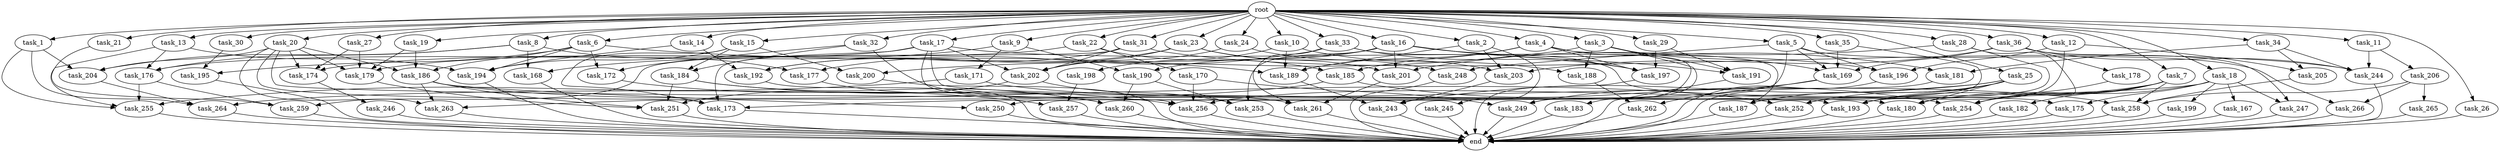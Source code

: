digraph G {
  root [size="0.000000"];
  task_1 [size="1024.000000"];
  task_2 [size="1024.000000"];
  task_3 [size="1024.000000"];
  task_4 [size="1024.000000"];
  task_5 [size="1024.000000"];
  task_6 [size="1024.000000"];
  task_7 [size="1024.000000"];
  task_8 [size="1024.000000"];
  task_9 [size="1024.000000"];
  task_10 [size="1024.000000"];
  task_11 [size="1024.000000"];
  task_12 [size="1024.000000"];
  task_13 [size="1024.000000"];
  task_14 [size="1024.000000"];
  task_15 [size="1024.000000"];
  task_16 [size="1024.000000"];
  task_17 [size="1024.000000"];
  task_18 [size="1024.000000"];
  task_19 [size="1024.000000"];
  task_20 [size="1024.000000"];
  task_21 [size="1024.000000"];
  task_22 [size="1024.000000"];
  task_23 [size="1024.000000"];
  task_24 [size="1024.000000"];
  task_25 [size="1024.000000"];
  task_26 [size="1024.000000"];
  task_27 [size="1024.000000"];
  task_28 [size="1024.000000"];
  task_29 [size="1024.000000"];
  task_30 [size="1024.000000"];
  task_31 [size="1024.000000"];
  task_32 [size="1024.000000"];
  task_33 [size="1024.000000"];
  task_34 [size="1024.000000"];
  task_35 [size="1024.000000"];
  task_36 [size="1024.000000"];
  task_167 [size="137438953472.000000"];
  task_168 [size="1005022347264.000000"];
  task_169 [size="2027224563712.000000"];
  task_170 [size="77309411328.000000"];
  task_171 [size="309237645312.000000"];
  task_172 [size="455266533376.000000"];
  task_173 [size="558345748480.000000"];
  task_174 [size="704374636544.000000"];
  task_175 [size="558345748480.000000"];
  task_176 [size="1554778161152.000000"];
  task_177 [size="1116691496960.000000"];
  task_178 [size="420906795008.000000"];
  task_179 [size="1314259992576.000000"];
  task_180 [size="996432412672.000000"];
  task_181 [size="687194767360.000000"];
  task_182 [size="420906795008.000000"];
  task_183 [size="214748364800.000000"];
  task_184 [size="455266533376.000000"];
  task_185 [size="386547056640.000000"];
  task_186 [size="249108103168.000000"];
  task_187 [size="1554778161152.000000"];
  task_188 [size="292057776128.000000"];
  task_189 [size="635655159808.000000"];
  task_190 [size="858993459200.000000"];
  task_191 [size="1460288880640.000000"];
  task_192 [size="429496729600.000000"];
  task_193 [size="1185410973696.000000"];
  task_194 [size="833223655424.000000"];
  task_195 [size="68719476736.000000"];
  task_196 [size="1142461300736.000000"];
  task_197 [size="1975684956160.000000"];
  task_198 [size="77309411328.000000"];
  task_199 [size="137438953472.000000"];
  task_200 [size="249108103168.000000"];
  task_201 [size="1108101562368.000000"];
  task_202 [size="1219770712064.000000"];
  task_203 [size="1331439861760.000000"];
  task_204 [size="807453851648.000000"];
  task_205 [size="274877906944.000000"];
  task_206 [size="34359738368.000000"];
  task_243 [size="721554505728.000000"];
  task_244 [size="670014898176.000000"];
  task_245 [size="214748364800.000000"];
  task_246 [size="137438953472.000000"];
  task_247 [size="558345748480.000000"];
  task_248 [size="833223655424.000000"];
  task_249 [size="558345748480.000000"];
  task_250 [size="730144440320.000000"];
  task_251 [size="695784701952.000000"];
  task_252 [size="1005022347264.000000"];
  task_253 [size="1133871366144.000000"];
  task_254 [size="1468878815232.000000"];
  task_255 [size="876173328384.000000"];
  task_256 [size="1022202216448.000000"];
  task_257 [size="584115552256.000000"];
  task_258 [size="1022202216448.000000"];
  task_259 [size="987842478080.000000"];
  task_260 [size="1486058684416.000000"];
  task_261 [size="876173328384.000000"];
  task_262 [size="171798691840.000000"];
  task_263 [size="188978561024.000000"];
  task_264 [size="661424963584.000000"];
  task_265 [size="309237645312.000000"];
  task_266 [size="1005022347264.000000"];
  end [size="0.000000"];

  root -> task_1 [size="1.000000"];
  root -> task_2 [size="1.000000"];
  root -> task_3 [size="1.000000"];
  root -> task_4 [size="1.000000"];
  root -> task_5 [size="1.000000"];
  root -> task_6 [size="1.000000"];
  root -> task_7 [size="1.000000"];
  root -> task_8 [size="1.000000"];
  root -> task_9 [size="1.000000"];
  root -> task_10 [size="1.000000"];
  root -> task_11 [size="1.000000"];
  root -> task_12 [size="1.000000"];
  root -> task_13 [size="1.000000"];
  root -> task_14 [size="1.000000"];
  root -> task_15 [size="1.000000"];
  root -> task_16 [size="1.000000"];
  root -> task_17 [size="1.000000"];
  root -> task_18 [size="1.000000"];
  root -> task_19 [size="1.000000"];
  root -> task_20 [size="1.000000"];
  root -> task_21 [size="1.000000"];
  root -> task_22 [size="1.000000"];
  root -> task_23 [size="1.000000"];
  root -> task_24 [size="1.000000"];
  root -> task_25 [size="1.000000"];
  root -> task_26 [size="1.000000"];
  root -> task_27 [size="1.000000"];
  root -> task_28 [size="1.000000"];
  root -> task_29 [size="1.000000"];
  root -> task_30 [size="1.000000"];
  root -> task_31 [size="1.000000"];
  root -> task_32 [size="1.000000"];
  root -> task_33 [size="1.000000"];
  root -> task_34 [size="1.000000"];
  root -> task_35 [size="1.000000"];
  root -> task_36 [size="1.000000"];
  task_1 -> task_204 [size="33554432.000000"];
  task_1 -> task_255 [size="33554432.000000"];
  task_1 -> task_264 [size="33554432.000000"];
  task_2 -> task_189 [size="209715200.000000"];
  task_2 -> task_203 [size="209715200.000000"];
  task_2 -> task_245 [size="209715200.000000"];
  task_3 -> task_169 [size="209715200.000000"];
  task_3 -> task_183 [size="209715200.000000"];
  task_3 -> task_188 [size="209715200.000000"];
  task_3 -> task_191 [size="209715200.000000"];
  task_3 -> task_200 [size="209715200.000000"];
  task_4 -> task_185 [size="301989888.000000"];
  task_4 -> task_187 [size="301989888.000000"];
  task_4 -> task_189 [size="301989888.000000"];
  task_4 -> task_197 [size="301989888.000000"];
  task_4 -> task_249 [size="301989888.000000"];
  task_5 -> task_169 [size="679477248.000000"];
  task_5 -> task_196 [size="679477248.000000"];
  task_5 -> task_248 [size="679477248.000000"];
  task_5 -> task_250 [size="679477248.000000"];
  task_5 -> task_266 [size="679477248.000000"];
  task_6 -> task_172 [size="33554432.000000"];
  task_6 -> task_186 [size="33554432.000000"];
  task_6 -> task_189 [size="33554432.000000"];
  task_6 -> task_194 [size="33554432.000000"];
  task_6 -> task_195 [size="33554432.000000"];
  task_7 -> task_182 [size="411041792.000000"];
  task_7 -> task_193 [size="411041792.000000"];
  task_7 -> task_254 [size="411041792.000000"];
  task_7 -> task_256 [size="411041792.000000"];
  task_7 -> task_258 [size="411041792.000000"];
  task_8 -> task_168 [size="679477248.000000"];
  task_8 -> task_176 [size="679477248.000000"];
  task_8 -> task_177 [size="679477248.000000"];
  task_8 -> task_204 [size="679477248.000000"];
  task_9 -> task_168 [size="301989888.000000"];
  task_9 -> task_171 [size="301989888.000000"];
  task_9 -> task_190 [size="301989888.000000"];
  task_10 -> task_188 [size="75497472.000000"];
  task_10 -> task_189 [size="75497472.000000"];
  task_10 -> task_198 [size="75497472.000000"];
  task_11 -> task_206 [size="33554432.000000"];
  task_11 -> task_244 [size="33554432.000000"];
  task_12 -> task_193 [size="134217728.000000"];
  task_12 -> task_196 [size="134217728.000000"];
  task_12 -> task_205 [size="134217728.000000"];
  task_13 -> task_176 [size="536870912.000000"];
  task_13 -> task_194 [size="536870912.000000"];
  task_13 -> task_255 [size="536870912.000000"];
  task_14 -> task_192 [size="209715200.000000"];
  task_14 -> task_194 [size="209715200.000000"];
  task_15 -> task_173 [size="33554432.000000"];
  task_15 -> task_184 [size="33554432.000000"];
  task_15 -> task_194 [size="33554432.000000"];
  task_15 -> task_200 [size="33554432.000000"];
  task_16 -> task_179 [size="536870912.000000"];
  task_16 -> task_181 [size="536870912.000000"];
  task_16 -> task_190 [size="536870912.000000"];
  task_16 -> task_191 [size="536870912.000000"];
  task_16 -> task_197 [size="536870912.000000"];
  task_16 -> task_201 [size="536870912.000000"];
  task_16 -> task_253 [size="536870912.000000"];
  task_17 -> task_173 [size="301989888.000000"];
  task_17 -> task_176 [size="301989888.000000"];
  task_17 -> task_180 [size="301989888.000000"];
  task_17 -> task_196 [size="301989888.000000"];
  task_17 -> task_202 [size="301989888.000000"];
  task_17 -> task_256 [size="301989888.000000"];
  task_18 -> task_167 [size="134217728.000000"];
  task_18 -> task_173 [size="134217728.000000"];
  task_18 -> task_175 [size="134217728.000000"];
  task_18 -> task_180 [size="134217728.000000"];
  task_18 -> task_199 [size="134217728.000000"];
  task_18 -> task_247 [size="134217728.000000"];
  task_19 -> task_179 [size="134217728.000000"];
  task_19 -> task_186 [size="134217728.000000"];
  task_20 -> task_173 [size="75497472.000000"];
  task_20 -> task_174 [size="75497472.000000"];
  task_20 -> task_179 [size="75497472.000000"];
  task_20 -> task_186 [size="75497472.000000"];
  task_20 -> task_193 [size="75497472.000000"];
  task_20 -> task_204 [size="75497472.000000"];
  task_20 -> task_263 [size="75497472.000000"];
  task_21 -> task_259 [size="679477248.000000"];
  task_22 -> task_170 [size="75497472.000000"];
  task_22 -> task_174 [size="75497472.000000"];
  task_22 -> task_185 [size="75497472.000000"];
  task_23 -> task_192 [size="134217728.000000"];
  task_23 -> task_201 [size="134217728.000000"];
  task_23 -> task_202 [size="134217728.000000"];
  task_23 -> task_248 [size="134217728.000000"];
  task_24 -> task_202 [size="679477248.000000"];
  task_24 -> task_203 [size="679477248.000000"];
  task_25 -> task_180 [size="536870912.000000"];
  task_25 -> task_187 [size="536870912.000000"];
  task_25 -> task_193 [size="536870912.000000"];
  task_25 -> task_243 [size="536870912.000000"];
  task_25 -> task_252 [size="536870912.000000"];
  task_25 -> task_264 [size="536870912.000000"];
  task_26 -> end [size="1.000000"];
  task_27 -> task_174 [size="536870912.000000"];
  task_27 -> task_179 [size="536870912.000000"];
  task_28 -> task_201 [size="411041792.000000"];
  task_28 -> task_252 [size="411041792.000000"];
  task_28 -> task_254 [size="411041792.000000"];
  task_29 -> task_191 [size="679477248.000000"];
  task_29 -> task_197 [size="679477248.000000"];
  task_30 -> task_195 [size="33554432.000000"];
  task_31 -> task_192 [size="75497472.000000"];
  task_31 -> task_202 [size="75497472.000000"];
  task_31 -> task_244 [size="75497472.000000"];
  task_31 -> task_259 [size="75497472.000000"];
  task_32 -> task_172 [size="411041792.000000"];
  task_32 -> task_184 [size="411041792.000000"];
  task_32 -> task_261 [size="411041792.000000"];
  task_33 -> task_175 [size="411041792.000000"];
  task_33 -> task_177 [size="411041792.000000"];
  task_33 -> task_197 [size="411041792.000000"];
  task_33 -> task_261 [size="411041792.000000"];
  task_34 -> task_181 [size="134217728.000000"];
  task_34 -> task_205 [size="134217728.000000"];
  task_34 -> task_244 [size="134217728.000000"];
  task_35 -> task_169 [size="679477248.000000"];
  task_35 -> task_187 [size="679477248.000000"];
  task_36 -> task_169 [size="411041792.000000"];
  task_36 -> task_178 [size="411041792.000000"];
  task_36 -> task_203 [size="411041792.000000"];
  task_36 -> task_244 [size="411041792.000000"];
  task_36 -> task_247 [size="411041792.000000"];
  task_167 -> end [size="1.000000"];
  task_168 -> end [size="1.000000"];
  task_169 -> task_249 [size="33554432.000000"];
  task_169 -> task_262 [size="33554432.000000"];
  task_170 -> task_249 [size="209715200.000000"];
  task_170 -> task_256 [size="209715200.000000"];
  task_171 -> task_255 [size="75497472.000000"];
  task_171 -> task_258 [size="75497472.000000"];
  task_172 -> task_257 [size="33554432.000000"];
  task_173 -> end [size="1.000000"];
  task_174 -> task_246 [size="134217728.000000"];
  task_175 -> end [size="1.000000"];
  task_176 -> task_255 [size="209715200.000000"];
  task_176 -> task_259 [size="209715200.000000"];
  task_177 -> task_260 [size="838860800.000000"];
  task_178 -> task_254 [size="536870912.000000"];
  task_179 -> task_251 [size="536870912.000000"];
  task_180 -> end [size="1.000000"];
  task_181 -> end [size="1.000000"];
  task_182 -> end [size="1.000000"];
  task_183 -> end [size="1.000000"];
  task_184 -> task_251 [size="75497472.000000"];
  task_184 -> task_256 [size="75497472.000000"];
  task_184 -> task_260 [size="75497472.000000"];
  task_185 -> task_254 [size="75497472.000000"];
  task_185 -> task_263 [size="75497472.000000"];
  task_186 -> task_250 [size="33554432.000000"];
  task_186 -> task_251 [size="33554432.000000"];
  task_186 -> task_252 [size="33554432.000000"];
  task_186 -> task_263 [size="33554432.000000"];
  task_187 -> end [size="1.000000"];
  task_188 -> task_262 [size="134217728.000000"];
  task_189 -> task_243 [size="33554432.000000"];
  task_190 -> task_253 [size="536870912.000000"];
  task_190 -> task_260 [size="536870912.000000"];
  task_191 -> end [size="1.000000"];
  task_192 -> end [size="1.000000"];
  task_193 -> end [size="1.000000"];
  task_194 -> end [size="1.000000"];
  task_195 -> end [size="1.000000"];
  task_196 -> end [size="1.000000"];
  task_197 -> end [size="1.000000"];
  task_198 -> task_257 [size="536870912.000000"];
  task_199 -> end [size="1.000000"];
  task_200 -> end [size="1.000000"];
  task_201 -> task_261 [size="33554432.000000"];
  task_202 -> task_251 [size="33554432.000000"];
  task_202 -> task_253 [size="33554432.000000"];
  task_203 -> task_243 [size="134217728.000000"];
  task_204 -> task_264 [size="75497472.000000"];
  task_205 -> task_258 [size="209715200.000000"];
  task_206 -> task_258 [size="301989888.000000"];
  task_206 -> task_265 [size="301989888.000000"];
  task_206 -> task_266 [size="301989888.000000"];
  task_243 -> end [size="1.000000"];
  task_244 -> end [size="1.000000"];
  task_245 -> end [size="1.000000"];
  task_246 -> end [size="1.000000"];
  task_247 -> end [size="1.000000"];
  task_248 -> end [size="1.000000"];
  task_249 -> end [size="1.000000"];
  task_250 -> end [size="1.000000"];
  task_251 -> end [size="1.000000"];
  task_252 -> end [size="1.000000"];
  task_253 -> end [size="1.000000"];
  task_254 -> end [size="1.000000"];
  task_255 -> end [size="1.000000"];
  task_256 -> end [size="1.000000"];
  task_257 -> end [size="1.000000"];
  task_258 -> end [size="1.000000"];
  task_259 -> end [size="1.000000"];
  task_260 -> end [size="1.000000"];
  task_261 -> end [size="1.000000"];
  task_262 -> end [size="1.000000"];
  task_263 -> end [size="1.000000"];
  task_264 -> end [size="1.000000"];
  task_265 -> end [size="1.000000"];
  task_266 -> end [size="1.000000"];
}
